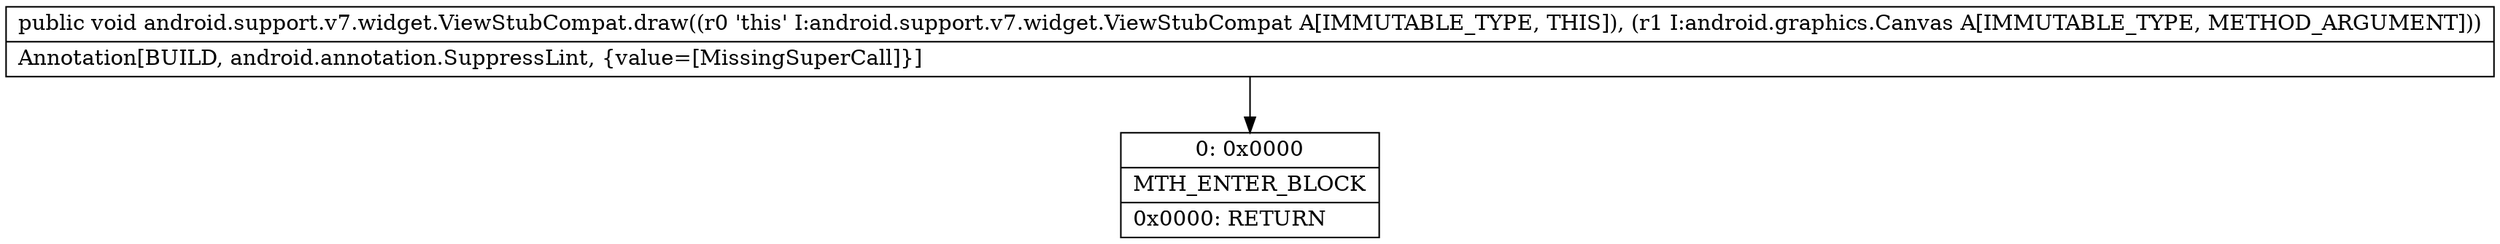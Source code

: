 digraph "CFG forandroid.support.v7.widget.ViewStubCompat.draw(Landroid\/graphics\/Canvas;)V" {
Node_0 [shape=record,label="{0\:\ 0x0000|MTH_ENTER_BLOCK\l|0x0000: RETURN   \l}"];
MethodNode[shape=record,label="{public void android.support.v7.widget.ViewStubCompat.draw((r0 'this' I:android.support.v7.widget.ViewStubCompat A[IMMUTABLE_TYPE, THIS]), (r1 I:android.graphics.Canvas A[IMMUTABLE_TYPE, METHOD_ARGUMENT]))  | Annotation[BUILD, android.annotation.SuppressLint, \{value=[MissingSuperCall]\}]\l}"];
MethodNode -> Node_0;
}

